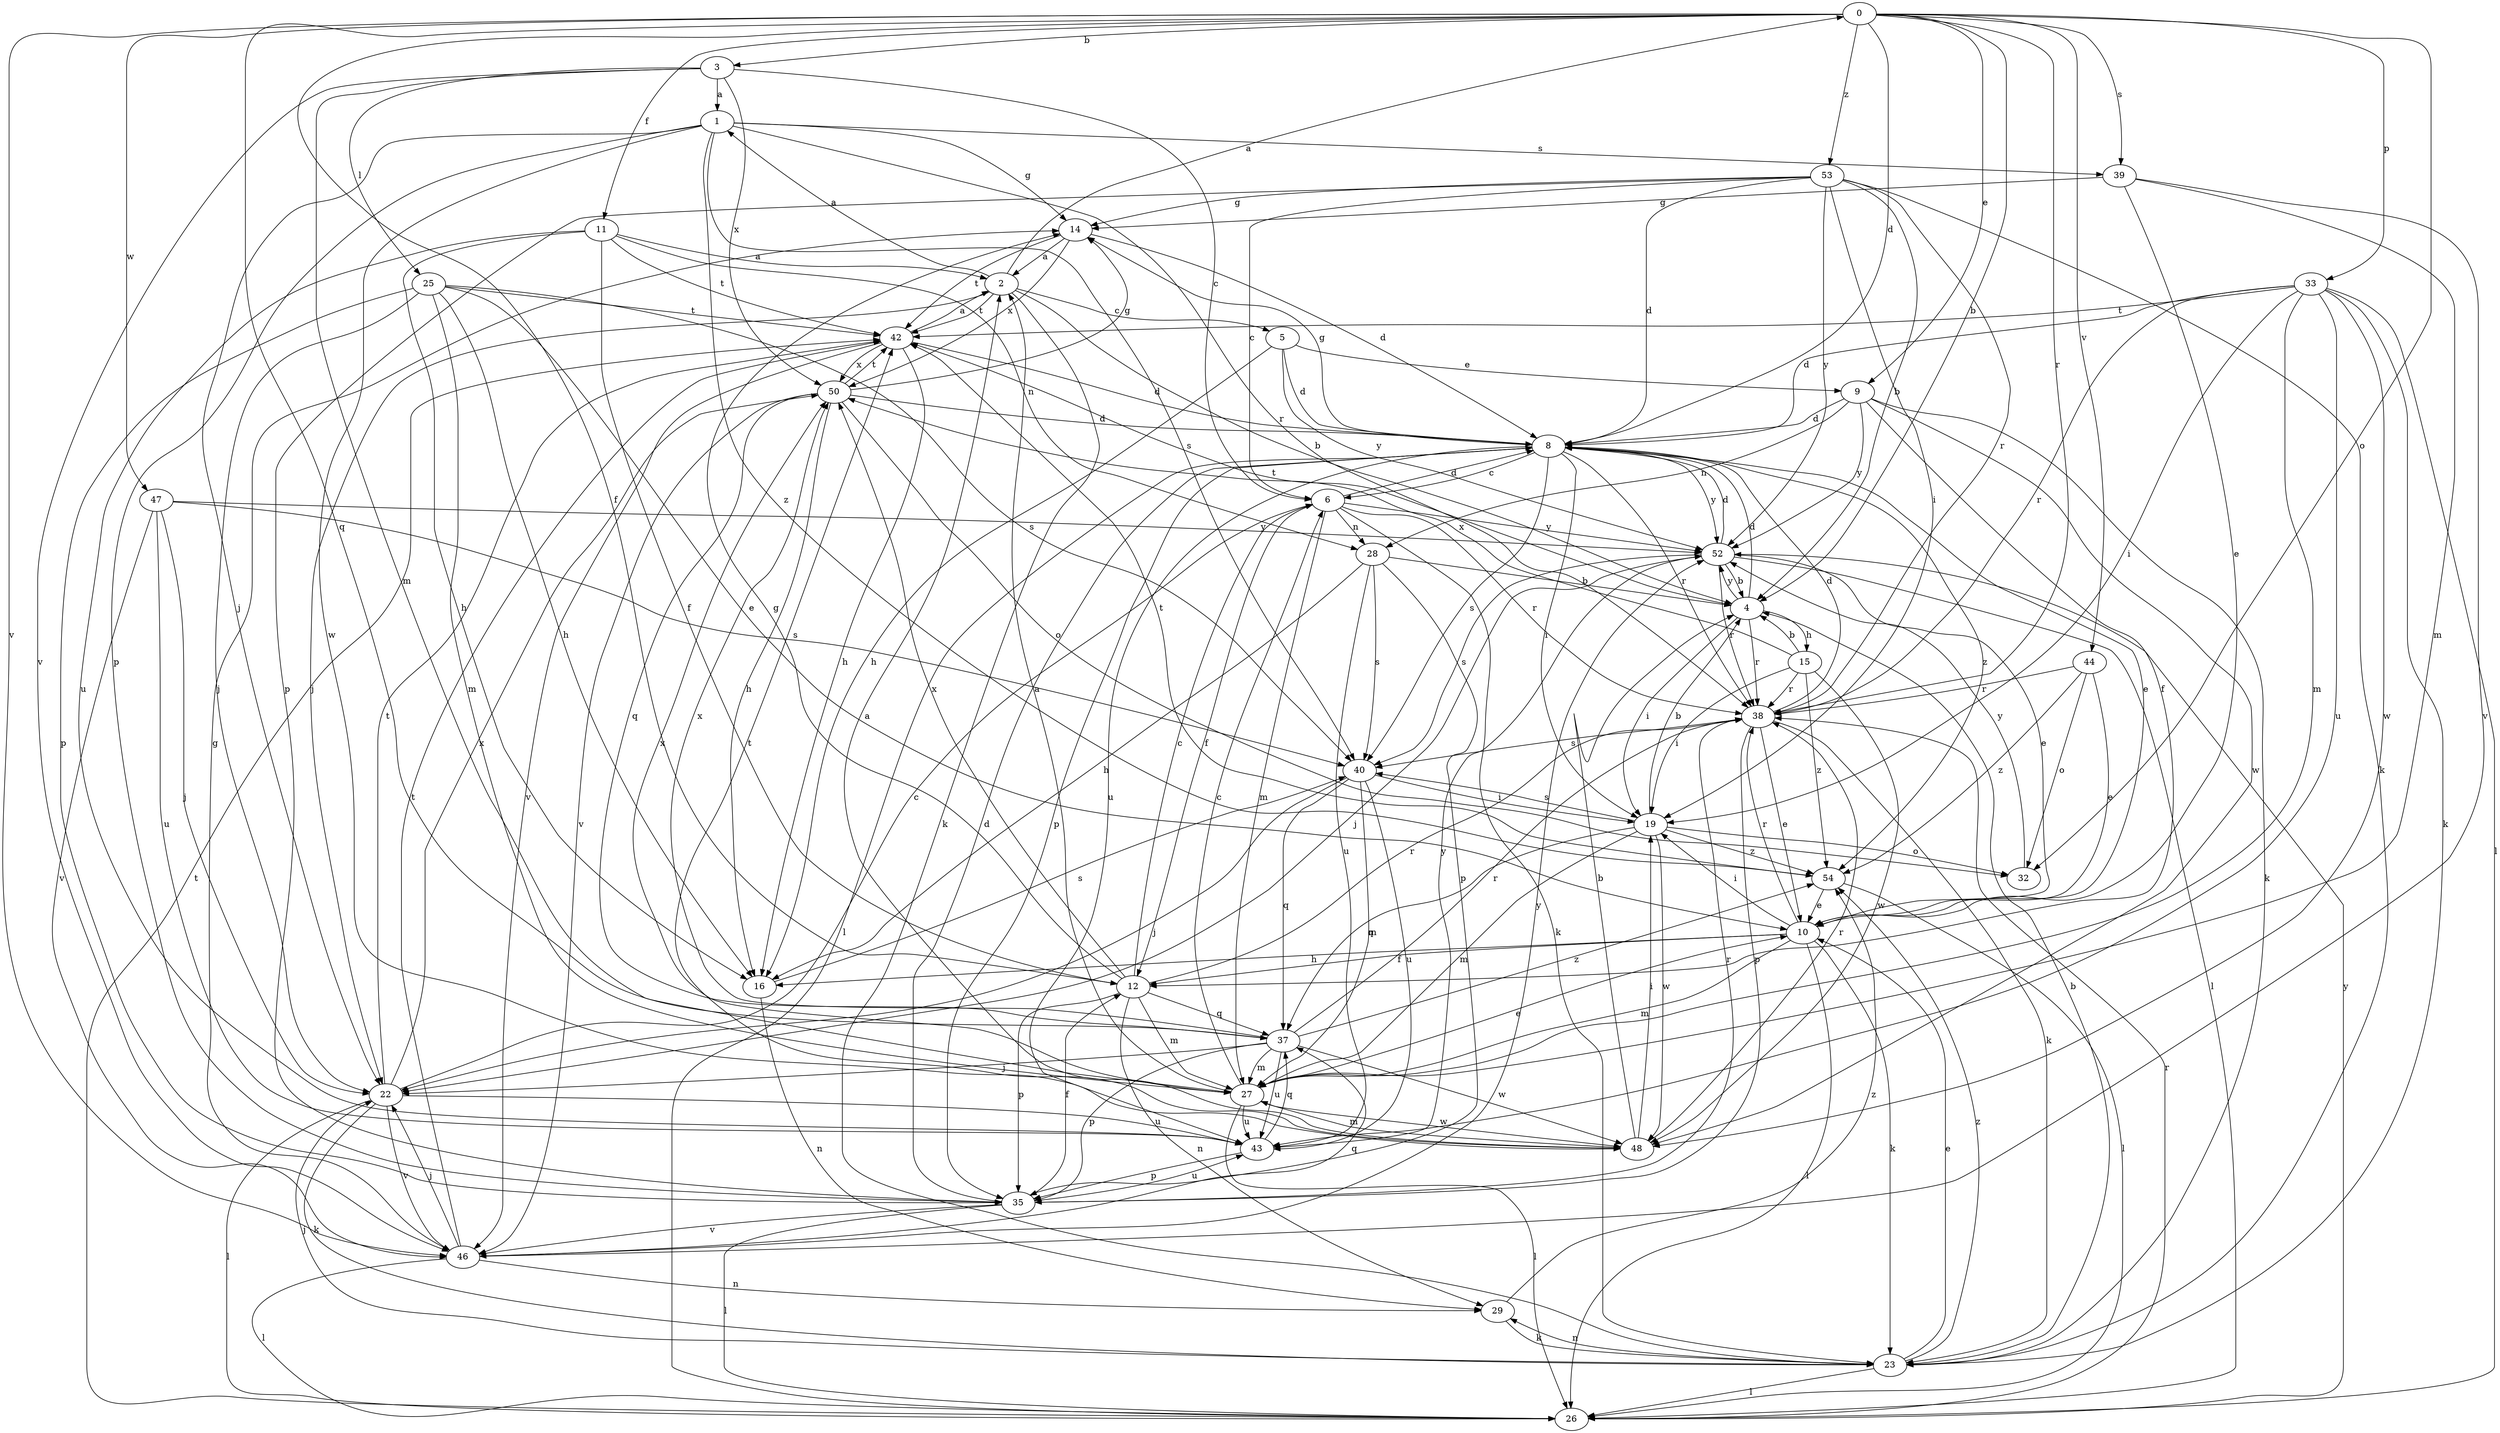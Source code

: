 strict digraph  {
0;
1;
2;
3;
4;
5;
6;
8;
9;
10;
11;
12;
14;
15;
16;
19;
22;
23;
25;
26;
27;
28;
29;
32;
33;
35;
37;
38;
39;
40;
42;
43;
44;
46;
47;
48;
50;
52;
53;
54;
0 -> 3  [label=b];
0 -> 4  [label=b];
0 -> 8  [label=d];
0 -> 9  [label=e];
0 -> 11  [label=f];
0 -> 12  [label=f];
0 -> 32  [label=o];
0 -> 33  [label=p];
0 -> 37  [label=q];
0 -> 38  [label=r];
0 -> 39  [label=s];
0 -> 44  [label=v];
0 -> 46  [label=v];
0 -> 47  [label=w];
0 -> 53  [label=z];
1 -> 14  [label=g];
1 -> 22  [label=j];
1 -> 35  [label=p];
1 -> 38  [label=r];
1 -> 39  [label=s];
1 -> 40  [label=s];
1 -> 48  [label=w];
1 -> 54  [label=z];
2 -> 0  [label=a];
2 -> 1  [label=a];
2 -> 4  [label=b];
2 -> 5  [label=c];
2 -> 22  [label=j];
2 -> 23  [label=k];
2 -> 42  [label=t];
3 -> 1  [label=a];
3 -> 6  [label=c];
3 -> 25  [label=l];
3 -> 27  [label=m];
3 -> 46  [label=v];
3 -> 50  [label=x];
4 -> 8  [label=d];
4 -> 15  [label=h];
4 -> 19  [label=i];
4 -> 38  [label=r];
4 -> 42  [label=t];
4 -> 52  [label=y];
5 -> 8  [label=d];
5 -> 9  [label=e];
5 -> 16  [label=h];
5 -> 52  [label=y];
6 -> 8  [label=d];
6 -> 12  [label=f];
6 -> 23  [label=k];
6 -> 27  [label=m];
6 -> 28  [label=n];
6 -> 38  [label=r];
6 -> 52  [label=y];
8 -> 6  [label=c];
8 -> 10  [label=e];
8 -> 14  [label=g];
8 -> 19  [label=i];
8 -> 26  [label=l];
8 -> 35  [label=p];
8 -> 38  [label=r];
8 -> 40  [label=s];
8 -> 43  [label=u];
8 -> 52  [label=y];
8 -> 54  [label=z];
9 -> 8  [label=d];
9 -> 12  [label=f];
9 -> 23  [label=k];
9 -> 28  [label=n];
9 -> 48  [label=w];
9 -> 52  [label=y];
10 -> 12  [label=f];
10 -> 16  [label=h];
10 -> 19  [label=i];
10 -> 23  [label=k];
10 -> 26  [label=l];
10 -> 27  [label=m];
10 -> 38  [label=r];
11 -> 2  [label=a];
11 -> 12  [label=f];
11 -> 16  [label=h];
11 -> 28  [label=n];
11 -> 42  [label=t];
11 -> 43  [label=u];
12 -> 6  [label=c];
12 -> 14  [label=g];
12 -> 27  [label=m];
12 -> 29  [label=n];
12 -> 35  [label=p];
12 -> 37  [label=q];
12 -> 38  [label=r];
12 -> 50  [label=x];
14 -> 2  [label=a];
14 -> 8  [label=d];
14 -> 42  [label=t];
14 -> 50  [label=x];
15 -> 4  [label=b];
15 -> 19  [label=i];
15 -> 38  [label=r];
15 -> 48  [label=w];
15 -> 50  [label=x];
15 -> 54  [label=z];
16 -> 29  [label=n];
16 -> 40  [label=s];
19 -> 4  [label=b];
19 -> 27  [label=m];
19 -> 32  [label=o];
19 -> 37  [label=q];
19 -> 40  [label=s];
19 -> 48  [label=w];
19 -> 54  [label=z];
22 -> 6  [label=c];
22 -> 23  [label=k];
22 -> 26  [label=l];
22 -> 42  [label=t];
22 -> 43  [label=u];
22 -> 46  [label=v];
22 -> 50  [label=x];
23 -> 4  [label=b];
23 -> 10  [label=e];
23 -> 22  [label=j];
23 -> 26  [label=l];
23 -> 29  [label=n];
23 -> 54  [label=z];
25 -> 10  [label=e];
25 -> 16  [label=h];
25 -> 22  [label=j];
25 -> 27  [label=m];
25 -> 35  [label=p];
25 -> 40  [label=s];
25 -> 42  [label=t];
26 -> 38  [label=r];
26 -> 42  [label=t];
26 -> 52  [label=y];
27 -> 2  [label=a];
27 -> 6  [label=c];
27 -> 10  [label=e];
27 -> 26  [label=l];
27 -> 43  [label=u];
27 -> 48  [label=w];
27 -> 50  [label=x];
28 -> 4  [label=b];
28 -> 16  [label=h];
28 -> 35  [label=p];
28 -> 40  [label=s];
28 -> 43  [label=u];
29 -> 23  [label=k];
29 -> 54  [label=z];
32 -> 52  [label=y];
33 -> 8  [label=d];
33 -> 19  [label=i];
33 -> 23  [label=k];
33 -> 26  [label=l];
33 -> 27  [label=m];
33 -> 38  [label=r];
33 -> 42  [label=t];
33 -> 43  [label=u];
33 -> 48  [label=w];
35 -> 8  [label=d];
35 -> 12  [label=f];
35 -> 26  [label=l];
35 -> 38  [label=r];
35 -> 43  [label=u];
35 -> 46  [label=v];
37 -> 22  [label=j];
37 -> 27  [label=m];
37 -> 35  [label=p];
37 -> 38  [label=r];
37 -> 43  [label=u];
37 -> 48  [label=w];
37 -> 50  [label=x];
37 -> 54  [label=z];
38 -> 8  [label=d];
38 -> 10  [label=e];
38 -> 23  [label=k];
38 -> 35  [label=p];
38 -> 40  [label=s];
39 -> 10  [label=e];
39 -> 14  [label=g];
39 -> 27  [label=m];
39 -> 46  [label=v];
40 -> 19  [label=i];
40 -> 22  [label=j];
40 -> 27  [label=m];
40 -> 37  [label=q];
40 -> 43  [label=u];
42 -> 2  [label=a];
42 -> 8  [label=d];
42 -> 16  [label=h];
42 -> 46  [label=v];
42 -> 50  [label=x];
43 -> 35  [label=p];
43 -> 37  [label=q];
43 -> 52  [label=y];
44 -> 10  [label=e];
44 -> 32  [label=o];
44 -> 38  [label=r];
44 -> 54  [label=z];
46 -> 14  [label=g];
46 -> 22  [label=j];
46 -> 26  [label=l];
46 -> 29  [label=n];
46 -> 37  [label=q];
46 -> 42  [label=t];
46 -> 52  [label=y];
47 -> 22  [label=j];
47 -> 40  [label=s];
47 -> 43  [label=u];
47 -> 46  [label=v];
47 -> 52  [label=y];
48 -> 2  [label=a];
48 -> 4  [label=b];
48 -> 19  [label=i];
48 -> 27  [label=m];
48 -> 38  [label=r];
48 -> 42  [label=t];
50 -> 8  [label=d];
50 -> 14  [label=g];
50 -> 16  [label=h];
50 -> 32  [label=o];
50 -> 37  [label=q];
50 -> 42  [label=t];
50 -> 46  [label=v];
52 -> 4  [label=b];
52 -> 8  [label=d];
52 -> 10  [label=e];
52 -> 22  [label=j];
52 -> 26  [label=l];
52 -> 38  [label=r];
52 -> 40  [label=s];
53 -> 4  [label=b];
53 -> 6  [label=c];
53 -> 8  [label=d];
53 -> 14  [label=g];
53 -> 19  [label=i];
53 -> 23  [label=k];
53 -> 35  [label=p];
53 -> 38  [label=r];
53 -> 52  [label=y];
54 -> 10  [label=e];
54 -> 26  [label=l];
54 -> 42  [label=t];
}

